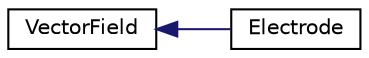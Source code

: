 digraph "Graphical Class Hierarchy"
{
  edge [fontname="Helvetica",fontsize="10",labelfontname="Helvetica",labelfontsize="10"];
  node [fontname="Helvetica",fontsize="10",shape=record];
  rankdir="LR";
  Node1 [label="VectorField",height=0.2,width=0.4,color="black", fillcolor="white", style="filled",URL="$classVectorField.html"];
  Node1 -> Node2 [dir="back",color="midnightblue",fontsize="10",style="solid",fontname="Helvetica"];
  Node2 [label="Electrode",height=0.2,width=0.4,color="black", fillcolor="white", style="filled",URL="$classElectrode.html"];
}
